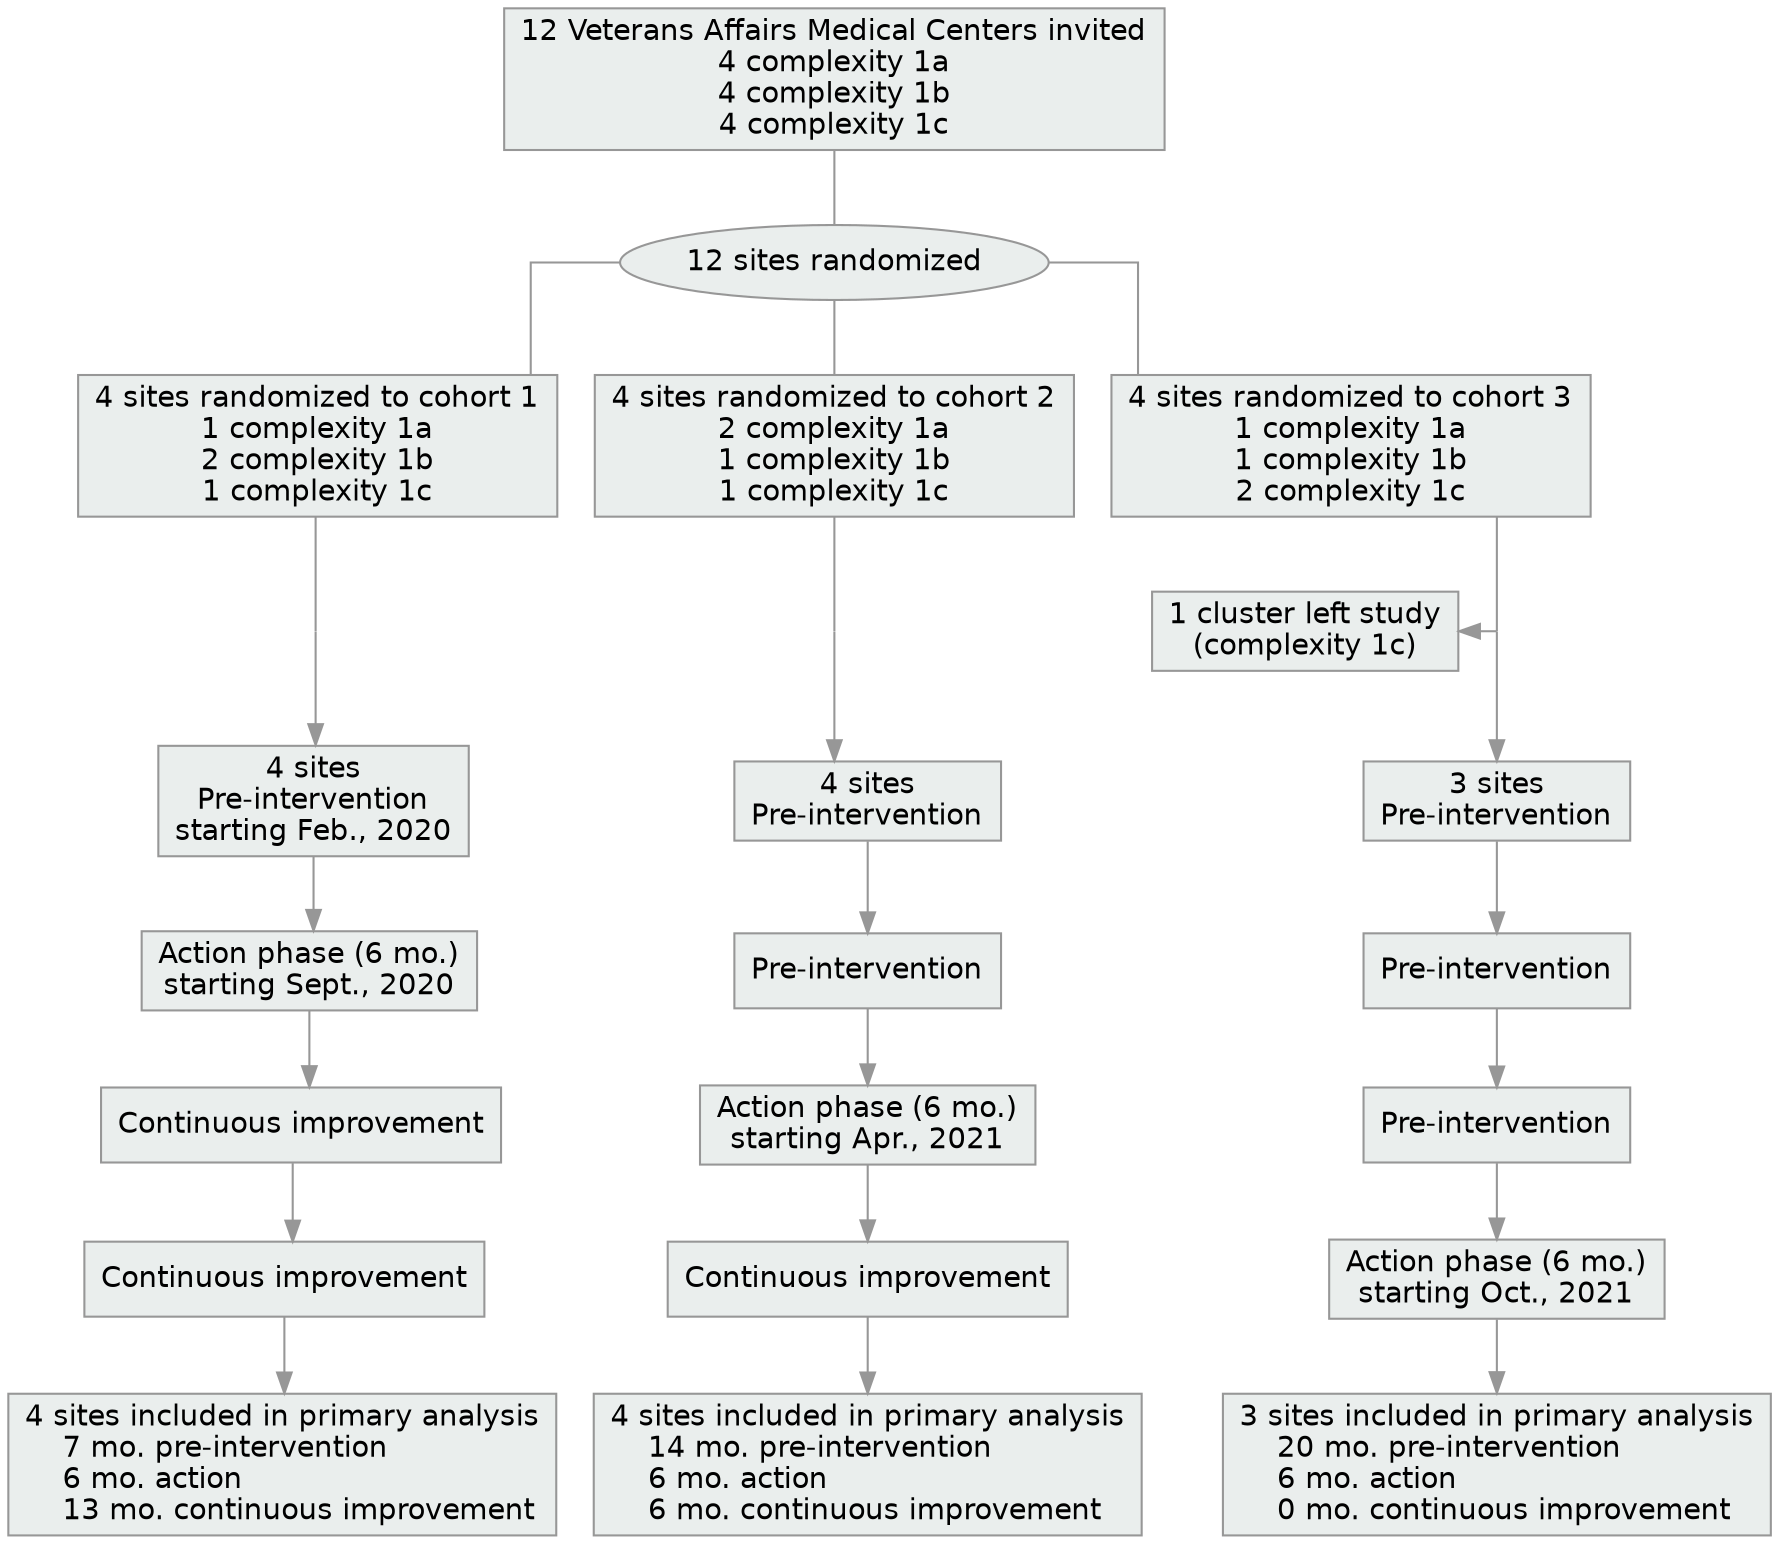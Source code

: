 digraph  {

splines=ortho
node [style=filled, fillcolor="#EAEEED", fontname="Helvetica", color="#979797", shape=rectangle]
edge [color="#979797"]




# Top nodes

root [label="12 Veterans Affairs Medical Centers invited\n4 complexity 1a\n4 complexity 1b\n4 complexity 1c\n",
     style=filled, fillcolor="#EAEEED"];

randomize [label="12 sites randomized", shape=ellipse];

c1 [label="4 sites randomized to cohort 1\n1 complexity 1a\n2 complexity 1b\n1 complexity 1c"]
c2 [label="4 sites randomized to cohort 2\n2 complexity 1a\n1 complexity 1b\n1 complexity 1c"];
c3 [label="4 sites randomized to cohort 3\n1 complexity 1a\n1 complexity 1b\n2 complexity 1c"];




# Edges

root -> randomize [arrowhead="none"];
randomize -> c1 [arrowhead="none"];
randomize -> c2 [arrowhead="none"];
randomize -> c3 [arrowhead="none"];




# Bottom nodes

dropout [label="1 cluster left study\n(complexity 1c)"];  # Order matters!

# Invisible point nodes

n1 [fixedsize = true,
			height = 0,
			shape = point,
			style = invis,
			shape = point];
n2 [fixedsize = true,
			height = 0,
			shape = point,
			style = invis,
			shape = point];
n3 [fixedsize = true,
			height = 0,
			shape = point,
			style = invis,
			shape = point];




# Main nodes

pre1 [label="4 sites\nPre-intervention\nstarting Feb., 2020\n"]
pre2 [label="4 sites\nPre-intervention"]
pre3 [label="3 sites\nPre-intervention"]

a1 [label="Action phase (6 mo.)\nstarting Sept., 2020"];
a2 [label="Pre-intervention"];
a3 [label="Pre-intervention"]

apr1 [label="Continuous improvement"]
apr2 [label="Action phase (6 mo.)\nstarting Apr., 2021"]
apr3 [label="Pre-intervention"]

oct1 [label="Continuous improvement"]
oct2 [label="Continuous improvement"]
oct3 [label="Action phase (6 mo.)\nstarting Oct., 2021"]

ana1 [label="4 sites included in primary analysis\l    7 mo. pre-intervention\l    6 mo. action\l    13 mo. continuous improvement\l"]
ana2 [label="4 sites included in primary analysis\l    14 mo. pre-intervention\l    6 mo. action\l    6 mo. continuous improvement\l"]
ana3 [label="3 sites included in primary analysis\l    20 mo. pre-intervention\l    6 mo. action\l    0 mo. continuous improvement\l"]



# Bottom Edges

c1 -> n1 [arrowhead = "none"];
c2 -> n2 [arrowhead = "none"];
c3 -> n3 [arrowhead = "none"];

n1 -> pre1 -> a1 -> apr1 -> oct1 -> ana1;
n2 -> pre2 -> a2 -> apr2 -> oct2 -> ana2;
n3 -> pre3 -> a3 -> apr3 -> oct3 -> ana3;

c3 -> dropout [style = invis];  # ad hoc
n3 -> dropout [constraint = false];
dropout -> a3 [style = invis, constraint = false];  # ad hoc

}
